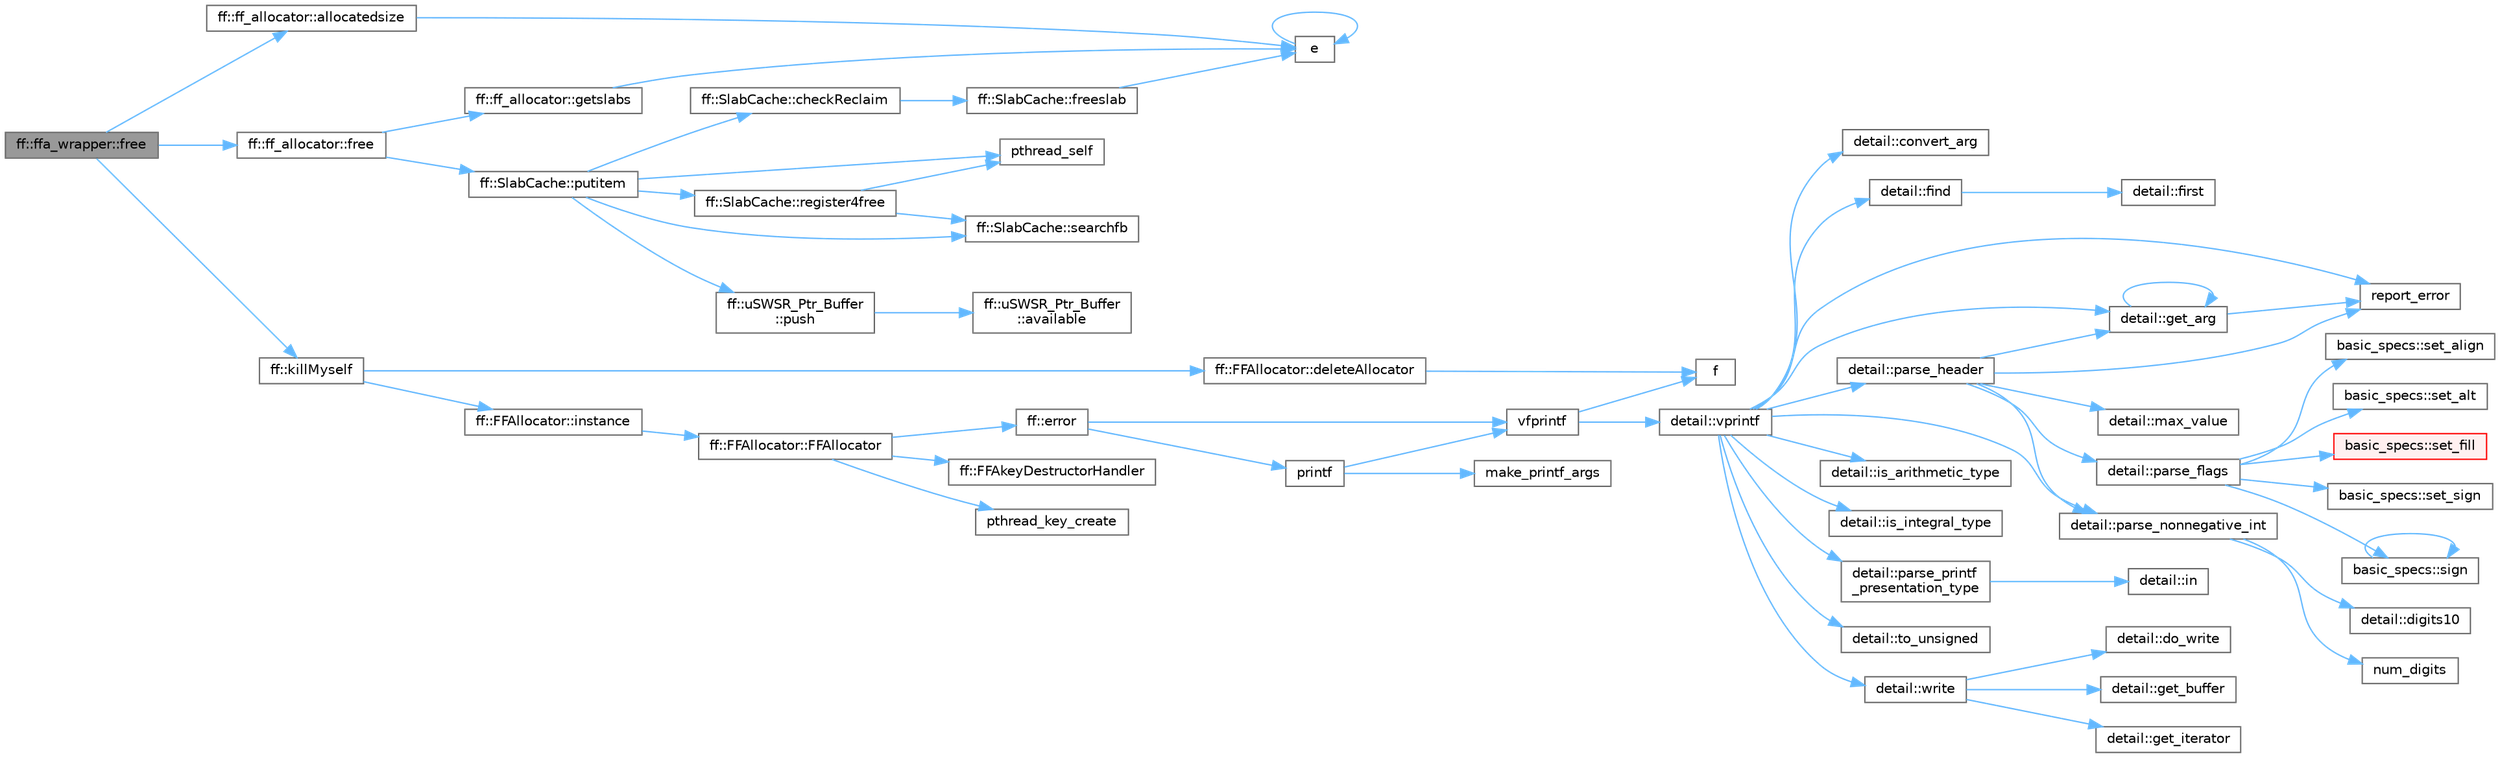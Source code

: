 digraph "ff::ffa_wrapper::free"
{
 // LATEX_PDF_SIZE
  bgcolor="transparent";
  edge [fontname=Helvetica,fontsize=10,labelfontname=Helvetica,labelfontsize=10];
  node [fontname=Helvetica,fontsize=10,shape=box,height=0.2,width=0.4];
  rankdir="LR";
  Node1 [id="Node000001",label="ff::ffa_wrapper::free",height=0.2,width=0.4,color="gray40", fillcolor="grey60", style="filled", fontcolor="black",tooltip=" "];
  Node1 -> Node2 [id="edge63_Node000001_Node000002",color="steelblue1",style="solid",tooltip=" "];
  Node2 [id="Node000002",label="ff::ff_allocator::allocatedsize",height=0.2,width=0.4,color="grey40", fillcolor="white", style="filled",URL="$classff_1_1ff__allocator.html#a1156e5f5142be9fa15d1b703e8032246",tooltip=" "];
  Node2 -> Node3 [id="edge64_Node000002_Node000003",color="steelblue1",style="solid",tooltip=" "];
  Node3 [id="Node000003",label="e",height=0.2,width=0.4,color="grey40", fillcolor="white", style="filled",URL="$_cwise__array__power__array_8cpp.html#a9cb86ff854760bf91a154f2724a9101d",tooltip=" "];
  Node3 -> Node3 [id="edge65_Node000003_Node000003",color="steelblue1",style="solid",tooltip=" "];
  Node1 -> Node4 [id="edge66_Node000001_Node000004",color="steelblue1",style="solid",tooltip=" "];
  Node4 [id="Node000004",label="ff::ff_allocator::free",height=0.2,width=0.4,color="grey40", fillcolor="white", style="filled",URL="$classff_1_1ff__allocator.html#a6fe7b7eef67f4bebfba3c705096a067d",tooltip=" "];
  Node4 -> Node5 [id="edge67_Node000004_Node000005",color="steelblue1",style="solid",tooltip=" "];
  Node5 [id="Node000005",label="ff::ff_allocator::getslabs",height=0.2,width=0.4,color="grey40", fillcolor="white", style="filled",URL="$classff_1_1ff__allocator.html#a8382d619374c20723c838afff6dc0585",tooltip=" "];
  Node5 -> Node3 [id="edge68_Node000005_Node000003",color="steelblue1",style="solid",tooltip=" "];
  Node4 -> Node6 [id="edge69_Node000004_Node000006",color="steelblue1",style="solid",tooltip=" "];
  Node6 [id="Node000006",label="ff::SlabCache::putitem",height=0.2,width=0.4,color="grey40", fillcolor="white", style="filled",URL="$classff_1_1_slab_cache.html#a46e04d141dd4bc5e59c805287966db0a",tooltip=" "];
  Node6 -> Node7 [id="edge70_Node000006_Node000007",color="steelblue1",style="solid",tooltip=" "];
  Node7 [id="Node000007",label="ff::SlabCache::checkReclaim",height=0.2,width=0.4,color="grey40", fillcolor="white", style="filled",URL="$classff_1_1_slab_cache.html#ae7edea362b76f8dd7f5a17c2457be0ee",tooltip=" "];
  Node7 -> Node8 [id="edge71_Node000007_Node000008",color="steelblue1",style="solid",tooltip=" "];
  Node8 [id="Node000008",label="ff::SlabCache::freeslab",height=0.2,width=0.4,color="grey40", fillcolor="white", style="filled",URL="$classff_1_1_slab_cache.html#ab971f6f7d11425dad0f84e49f92d3856",tooltip=" "];
  Node8 -> Node3 [id="edge72_Node000008_Node000003",color="steelblue1",style="solid",tooltip=" "];
  Node6 -> Node9 [id="edge73_Node000006_Node000009",color="steelblue1",style="solid",tooltip=" "];
  Node9 [id="Node000009",label="pthread_self",height=0.2,width=0.4,color="grey40", fillcolor="white", style="filled",URL="$pthread__minport__windows_8h.html#a31ffbf449d7404f9bb088564190c6bce",tooltip=" "];
  Node6 -> Node10 [id="edge74_Node000006_Node000010",color="steelblue1",style="solid",tooltip=" "];
  Node10 [id="Node000010",label="ff::uSWSR_Ptr_Buffer\l::push",height=0.2,width=0.4,color="grey40", fillcolor="white", style="filled",URL="$classff_1_1u_s_w_s_r___ptr___buffer.html#adb1520445be2837b83a33995d2bf4e7f",tooltip="Push"];
  Node10 -> Node11 [id="edge75_Node000010_Node000011",color="steelblue1",style="solid",tooltip=" "];
  Node11 [id="Node000011",label="ff::uSWSR_Ptr_Buffer\l::available",height=0.2,width=0.4,color="grey40", fillcolor="white", style="filled",URL="$classff_1_1u_s_w_s_r___ptr___buffer.html#a20d4e5c065b919d9cfe624c2ea808426",tooltip=" "];
  Node6 -> Node12 [id="edge76_Node000006_Node000012",color="steelblue1",style="solid",tooltip=" "];
  Node12 [id="Node000012",label="ff::SlabCache::register4free",height=0.2,width=0.4,color="grey40", fillcolor="white", style="filled",URL="$classff_1_1_slab_cache.html#a775f0081648d1d7909e1a8908796d628",tooltip=" "];
  Node12 -> Node9 [id="edge77_Node000012_Node000009",color="steelblue1",style="solid",tooltip=" "];
  Node12 -> Node13 [id="edge78_Node000012_Node000013",color="steelblue1",style="solid",tooltip=" "];
  Node13 [id="Node000013",label="ff::SlabCache::searchfb",height=0.2,width=0.4,color="grey40", fillcolor="white", style="filled",URL="$classff_1_1_slab_cache.html#a52b4a51e7c788b16b72fd82ff600af3f",tooltip=" "];
  Node6 -> Node13 [id="edge79_Node000006_Node000013",color="steelblue1",style="solid",tooltip=" "];
  Node1 -> Node14 [id="edge80_Node000001_Node000014",color="steelblue1",style="solid",tooltip=" "];
  Node14 [id="Node000014",label="ff::killMyself",height=0.2,width=0.4,color="grey40", fillcolor="white", style="filled",URL="$namespaceff.html#ab0944ddc87ac43b2b29fa77c9c435361",tooltip=" "];
  Node14 -> Node15 [id="edge81_Node000014_Node000015",color="steelblue1",style="solid",tooltip=" "];
  Node15 [id="Node000015",label="ff::FFAllocator::deleteAllocator",height=0.2,width=0.4,color="grey40", fillcolor="white", style="filled",URL="$classff_1_1_f_f_allocator.html#a084d6b571f1efda50fec501844104f5f",tooltip=" "];
  Node15 -> Node16 [id="edge82_Node000015_Node000016",color="steelblue1",style="solid",tooltip=" "];
  Node16 [id="Node000016",label="f",height=0.2,width=0.4,color="grey40", fillcolor="white", style="filled",URL="$cxx11__tensor__map_8cpp.html#a7f507fea02198f6cb81c86640c7b1a4e",tooltip=" "];
  Node14 -> Node17 [id="edge83_Node000014_Node000017",color="steelblue1",style="solid",tooltip=" "];
  Node17 [id="Node000017",label="ff::FFAllocator::instance",height=0.2,width=0.4,color="grey40", fillcolor="white", style="filled",URL="$classff_1_1_f_f_allocator.html#adeb8f18b5ea955ec7c3941d8e38c2fcc",tooltip="Returns an instance of the FFAllocator object"];
  Node17 -> Node18 [id="edge84_Node000017_Node000018",color="steelblue1",style="solid",tooltip=" "];
  Node18 [id="Node000018",label="ff::FFAllocator::FFAllocator",height=0.2,width=0.4,color="grey40", fillcolor="white", style="filled",URL="$classff_1_1_f_f_allocator.html#a14063768984177b43e47950e1e67be32",tooltip="Constructor"];
  Node18 -> Node19 [id="edge85_Node000018_Node000019",color="steelblue1",style="solid",tooltip=" "];
  Node19 [id="Node000019",label="ff::error",height=0.2,width=0.4,color="grey40", fillcolor="white", style="filled",URL="$namespaceff.html#a27d926d29b55e019eba5b70672301d82",tooltip=" "];
  Node19 -> Node20 [id="edge86_Node000019_Node000020",color="steelblue1",style="solid",tooltip=" "];
  Node20 [id="Node000020",label="printf",height=0.2,width=0.4,color="grey40", fillcolor="white", style="filled",URL="$printf_8h.html#aee3ed3a831f25f07e7be3919fff2203a",tooltip=" "];
  Node20 -> Node21 [id="edge87_Node000020_Node000021",color="steelblue1",style="solid",tooltip=" "];
  Node21 [id="Node000021",label="make_printf_args",height=0.2,width=0.4,color="grey40", fillcolor="white", style="filled",URL="$printf_8h.html#a27dcc0efcda04388971dbea3c875f122",tooltip=" "];
  Node20 -> Node22 [id="edge88_Node000020_Node000022",color="steelblue1",style="solid",tooltip=" "];
  Node22 [id="Node000022",label="vfprintf",height=0.2,width=0.4,color="grey40", fillcolor="white", style="filled",URL="$printf_8h.html#abb30aad964fc771fb52cf3ad88649df2",tooltip=" "];
  Node22 -> Node16 [id="edge89_Node000022_Node000016",color="steelblue1",style="solid",tooltip=" "];
  Node22 -> Node23 [id="edge90_Node000022_Node000023",color="steelblue1",style="solid",tooltip=" "];
  Node23 [id="Node000023",label="detail::vprintf",height=0.2,width=0.4,color="grey40", fillcolor="white", style="filled",URL="$namespacedetail.html#a1c8c2218e4c822aa8f743fb9c573717f",tooltip=" "];
  Node23 -> Node24 [id="edge91_Node000023_Node000024",color="steelblue1",style="solid",tooltip=" "];
  Node24 [id="Node000024",label="detail::convert_arg",height=0.2,width=0.4,color="grey40", fillcolor="white", style="filled",URL="$namespacedetail.html#a03c11572c9a664266d6925f327dec7f3",tooltip=" "];
  Node23 -> Node25 [id="edge92_Node000023_Node000025",color="steelblue1",style="solid",tooltip=" "];
  Node25 [id="Node000025",label="detail::find",height=0.2,width=0.4,color="grey40", fillcolor="white", style="filled",URL="$namespacedetail.html#a6b71952fab3dc32f3edb2c3e9811d8d9",tooltip=" "];
  Node25 -> Node26 [id="edge93_Node000025_Node000026",color="steelblue1",style="solid",tooltip=" "];
  Node26 [id="Node000026",label="detail::first",height=0.2,width=0.4,color="grey40", fillcolor="white", style="filled",URL="$namespacedetail.html#a02319a3deb124802b88b61f85987df5e",tooltip=" "];
  Node23 -> Node27 [id="edge94_Node000023_Node000027",color="steelblue1",style="solid",tooltip=" "];
  Node27 [id="Node000027",label="detail::get_arg",height=0.2,width=0.4,color="grey40", fillcolor="white", style="filled",URL="$namespacedetail.html#a342ef250e45bd09b2ef666b6fae1c355",tooltip=" "];
  Node27 -> Node27 [id="edge95_Node000027_Node000027",color="steelblue1",style="solid",tooltip=" "];
  Node27 -> Node28 [id="edge96_Node000027_Node000028",color="steelblue1",style="solid",tooltip=" "];
  Node28 [id="Node000028",label="report_error",height=0.2,width=0.4,color="grey40", fillcolor="white", style="filled",URL="$format-inl_8h.html#a5555893692b00b61b3886349332fd01f",tooltip=" "];
  Node23 -> Node29 [id="edge97_Node000023_Node000029",color="steelblue1",style="solid",tooltip=" "];
  Node29 [id="Node000029",label="detail::is_arithmetic_type",height=0.2,width=0.4,color="grey40", fillcolor="white", style="filled",URL="$namespacedetail.html#a802c50a56a3495fdab6020b375ba1389",tooltip=" "];
  Node23 -> Node30 [id="edge98_Node000023_Node000030",color="steelblue1",style="solid",tooltip=" "];
  Node30 [id="Node000030",label="detail::is_integral_type",height=0.2,width=0.4,color="grey40", fillcolor="white", style="filled",URL="$namespacedetail.html#a2a60f8d1bee41b803f43fc42b707b5d1",tooltip=" "];
  Node23 -> Node31 [id="edge99_Node000023_Node000031",color="steelblue1",style="solid",tooltip=" "];
  Node31 [id="Node000031",label="detail::parse_header",height=0.2,width=0.4,color="grey40", fillcolor="white", style="filled",URL="$namespacedetail.html#afc9d93e58b8edb8077f8bc8eee7f4035",tooltip=" "];
  Node31 -> Node27 [id="edge100_Node000031_Node000027",color="steelblue1",style="solid",tooltip=" "];
  Node31 -> Node32 [id="edge101_Node000031_Node000032",color="steelblue1",style="solid",tooltip=" "];
  Node32 [id="Node000032",label="detail::max_value",height=0.2,width=0.4,color="grey40", fillcolor="white", style="filled",URL="$namespacedetail.html#a45c2130c44ebe54179eafcee3cda2bfb",tooltip=" "];
  Node31 -> Node33 [id="edge102_Node000031_Node000033",color="steelblue1",style="solid",tooltip=" "];
  Node33 [id="Node000033",label="detail::parse_flags",height=0.2,width=0.4,color="grey40", fillcolor="white", style="filled",URL="$namespacedetail.html#a4213daed116a37e1767881da51238261",tooltip=" "];
  Node33 -> Node34 [id="edge103_Node000033_Node000034",color="steelblue1",style="solid",tooltip=" "];
  Node34 [id="Node000034",label="basic_specs::set_align",height=0.2,width=0.4,color="grey40", fillcolor="white", style="filled",URL="$classbasic__specs.html#ad73b6f854341aaabc744bf54e6ea6af6",tooltip=" "];
  Node33 -> Node35 [id="edge104_Node000033_Node000035",color="steelblue1",style="solid",tooltip=" "];
  Node35 [id="Node000035",label="basic_specs::set_alt",height=0.2,width=0.4,color="grey40", fillcolor="white", style="filled",URL="$classbasic__specs.html#a5f10314706a8a3d579f882f30d283b61",tooltip=" "];
  Node33 -> Node36 [id="edge105_Node000033_Node000036",color="steelblue1",style="solid",tooltip=" "];
  Node36 [id="Node000036",label="basic_specs::set_fill",height=0.2,width=0.4,color="red", fillcolor="#FFF0F0", style="filled",URL="$classbasic__specs.html#a1600987fb39fed5dfdac21b218061a9e",tooltip=" "];
  Node33 -> Node38 [id="edge106_Node000033_Node000038",color="steelblue1",style="solid",tooltip=" "];
  Node38 [id="Node000038",label="basic_specs::set_sign",height=0.2,width=0.4,color="grey40", fillcolor="white", style="filled",URL="$classbasic__specs.html#a7020ec66ba6918727e4102567c5c731a",tooltip=" "];
  Node33 -> Node39 [id="edge107_Node000033_Node000039",color="steelblue1",style="solid",tooltip=" "];
  Node39 [id="Node000039",label="basic_specs::sign",height=0.2,width=0.4,color="grey40", fillcolor="white", style="filled",URL="$classbasic__specs.html#a380e6ff33a8ae05e3ef479bf95696ad2",tooltip=" "];
  Node39 -> Node39 [id="edge108_Node000039_Node000039",color="steelblue1",style="solid",tooltip=" "];
  Node31 -> Node40 [id="edge109_Node000031_Node000040",color="steelblue1",style="solid",tooltip=" "];
  Node40 [id="Node000040",label="detail::parse_nonnegative_int",height=0.2,width=0.4,color="grey40", fillcolor="white", style="filled",URL="$namespacedetail.html#a338caba782225e115a9902d4d0835f5f",tooltip=" "];
  Node40 -> Node41 [id="edge110_Node000040_Node000041",color="steelblue1",style="solid",tooltip=" "];
  Node41 [id="Node000041",label="detail::digits10",height=0.2,width=0.4,color="grey40", fillcolor="white", style="filled",URL="$namespacedetail.html#a3a043db05db2d07deb2d98ba2d04b4eb",tooltip=" "];
  Node40 -> Node42 [id="edge111_Node000040_Node000042",color="steelblue1",style="solid",tooltip=" "];
  Node42 [id="Node000042",label="num_digits",height=0.2,width=0.4,color="grey40", fillcolor="white", style="filled",URL="$_sequence_8c.html#aa16e8c03d098498ad9c8839cf2c48044",tooltip=" "];
  Node31 -> Node28 [id="edge112_Node000031_Node000028",color="steelblue1",style="solid",tooltip=" "];
  Node23 -> Node40 [id="edge113_Node000023_Node000040",color="steelblue1",style="solid",tooltip=" "];
  Node23 -> Node43 [id="edge114_Node000023_Node000043",color="steelblue1",style="solid",tooltip=" "];
  Node43 [id="Node000043",label="detail::parse_printf\l_presentation_type",height=0.2,width=0.4,color="grey40", fillcolor="white", style="filled",URL="$namespacedetail.html#aa2cb095169b23e3a66260ad7078f44cc",tooltip=" "];
  Node43 -> Node44 [id="edge115_Node000043_Node000044",color="steelblue1",style="solid",tooltip=" "];
  Node44 [id="Node000044",label="detail::in",height=0.2,width=0.4,color="grey40", fillcolor="white", style="filled",URL="$namespacedetail.html#a52a5e2ed06c229dcf95ea5c46d48d05e",tooltip=" "];
  Node23 -> Node28 [id="edge116_Node000023_Node000028",color="steelblue1",style="solid",tooltip=" "];
  Node23 -> Node45 [id="edge117_Node000023_Node000045",color="steelblue1",style="solid",tooltip=" "];
  Node45 [id="Node000045",label="detail::to_unsigned",height=0.2,width=0.4,color="grey40", fillcolor="white", style="filled",URL="$namespacedetail.html#a4855e668246c731a97484efc329f2aac",tooltip=" "];
  Node23 -> Node46 [id="edge118_Node000023_Node000046",color="steelblue1",style="solid",tooltip=" "];
  Node46 [id="Node000046",label="detail::write",height=0.2,width=0.4,color="grey40", fillcolor="white", style="filled",URL="$namespacedetail.html#a29dacf26eedc9e3575fb57329a5ca0a3",tooltip=" "];
  Node46 -> Node47 [id="edge119_Node000046_Node000047",color="steelblue1",style="solid",tooltip=" "];
  Node47 [id="Node000047",label="detail::do_write",height=0.2,width=0.4,color="grey40", fillcolor="white", style="filled",URL="$namespacedetail.html#a5007cc441bd246a9096070c10d1ea683",tooltip=" "];
  Node46 -> Node48 [id="edge120_Node000046_Node000048",color="steelblue1",style="solid",tooltip=" "];
  Node48 [id="Node000048",label="detail::get_buffer",height=0.2,width=0.4,color="grey40", fillcolor="white", style="filled",URL="$namespacedetail.html#ad803bb19df422bc4c4f92d75c7564437",tooltip=" "];
  Node46 -> Node49 [id="edge121_Node000046_Node000049",color="steelblue1",style="solid",tooltip=" "];
  Node49 [id="Node000049",label="detail::get_iterator",height=0.2,width=0.4,color="grey40", fillcolor="white", style="filled",URL="$namespacedetail.html#a05e3e231207d3f28f83261c2e7ad2fe5",tooltip=" "];
  Node19 -> Node22 [id="edge122_Node000019_Node000022",color="steelblue1",style="solid",tooltip=" "];
  Node18 -> Node50 [id="edge123_Node000018_Node000050",color="steelblue1",style="solid",tooltip=" "];
  Node50 [id="Node000050",label="ff::FFAkeyDestructorHandler",height=0.2,width=0.4,color="grey40", fillcolor="white", style="filled",URL="$namespaceff.html#a7ce928bba667c9a4c80178bf1d10e8ea",tooltip=" "];
  Node18 -> Node51 [id="edge124_Node000018_Node000051",color="steelblue1",style="solid",tooltip=" "];
  Node51 [id="Node000051",label="pthread_key_create",height=0.2,width=0.4,color="grey40", fillcolor="white", style="filled",URL="$pthread__minport__windows_8h.html#aeec8c9fbaa95db94c605152be4dbe088",tooltip=" "];
}
